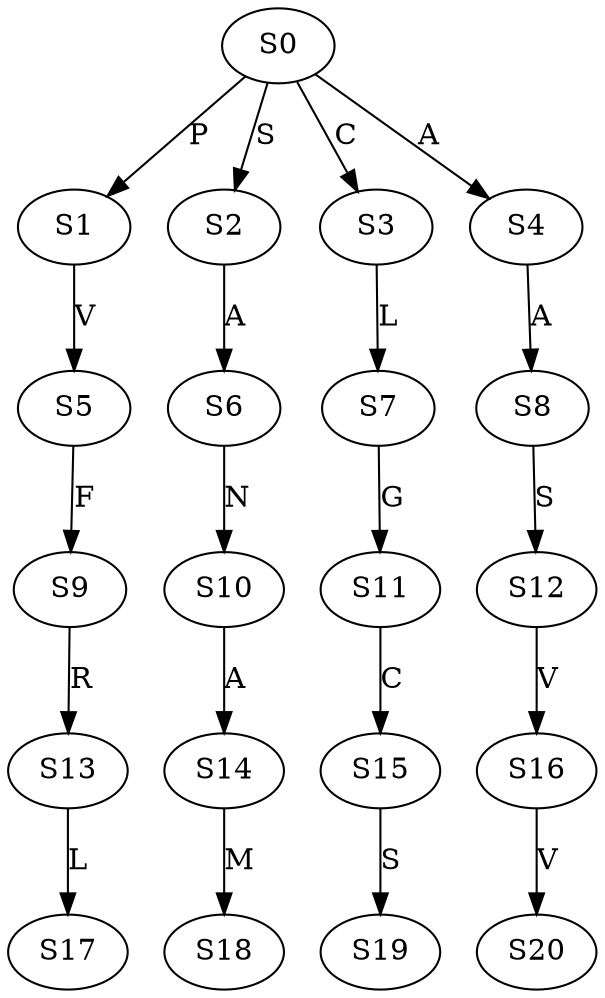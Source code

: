 strict digraph  {
	S0 -> S1 [ label = P ];
	S0 -> S2 [ label = S ];
	S0 -> S3 [ label = C ];
	S0 -> S4 [ label = A ];
	S1 -> S5 [ label = V ];
	S2 -> S6 [ label = A ];
	S3 -> S7 [ label = L ];
	S4 -> S8 [ label = A ];
	S5 -> S9 [ label = F ];
	S6 -> S10 [ label = N ];
	S7 -> S11 [ label = G ];
	S8 -> S12 [ label = S ];
	S9 -> S13 [ label = R ];
	S10 -> S14 [ label = A ];
	S11 -> S15 [ label = C ];
	S12 -> S16 [ label = V ];
	S13 -> S17 [ label = L ];
	S14 -> S18 [ label = M ];
	S15 -> S19 [ label = S ];
	S16 -> S20 [ label = V ];
}
